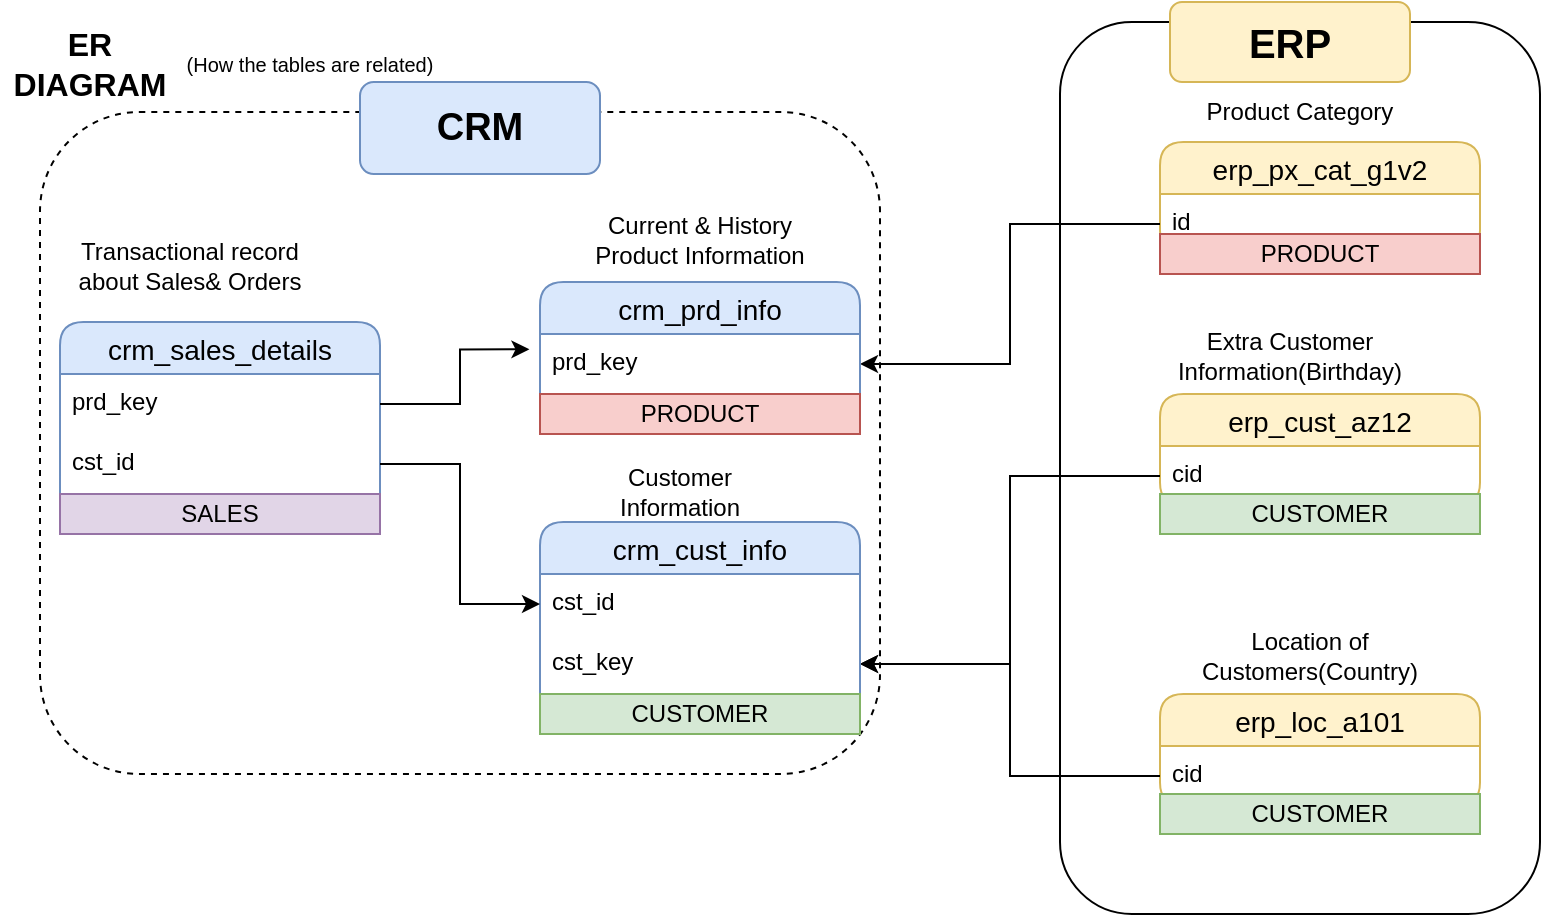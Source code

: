 <mxfile version="27.0.9">
  <diagram name="Page-1" id="bCaA82OJrYQQch35ZhYk">
    <mxGraphModel dx="873" dy="573" grid="1" gridSize="10" guides="1" tooltips="1" connect="1" arrows="1" fold="1" page="1" pageScale="1" pageWidth="850" pageHeight="1100" math="0" shadow="0">
      <root>
        <mxCell id="0" />
        <mxCell id="1" parent="0" />
        <mxCell id="InoNjXa1tAG902fNVoUi-2" value="ER DIAGRAM" style="text;html=1;align=center;verticalAlign=middle;whiteSpace=wrap;rounded=0;fontStyle=1;fontSize=16;" vertex="1" parent="1">
          <mxGeometry x="20" y="20" width="90" height="30" as="geometry" />
        </mxCell>
        <mxCell id="InoNjXa1tAG902fNVoUi-3" value="(How the tables are related)" style="text;html=1;align=center;verticalAlign=middle;whiteSpace=wrap;rounded=0;fontSize=10;" vertex="1" parent="1">
          <mxGeometry x="90" y="20" width="170" height="30" as="geometry" />
        </mxCell>
        <mxCell id="InoNjXa1tAG902fNVoUi-33" value="erp_px_cat_g1v2" style="swimlane;fontStyle=0;childLayout=stackLayout;horizontal=1;startSize=26;horizontalStack=0;resizeParent=1;resizeParentMax=0;resizeLast=0;collapsible=1;marginBottom=0;align=center;fontSize=14;rounded=1;fillColor=#fff2cc;strokeColor=#d6b656;" vertex="1" parent="1">
          <mxGeometry x="600" y="74" width="160" height="56" as="geometry" />
        </mxCell>
        <mxCell id="InoNjXa1tAG902fNVoUi-34" value="id" style="text;strokeColor=none;fillColor=none;spacingLeft=4;spacingRight=4;overflow=hidden;rotatable=0;points=[[0,0.5],[1,0.5]];portConstraint=eastwest;fontSize=12;whiteSpace=wrap;html=1;" vertex="1" parent="InoNjXa1tAG902fNVoUi-33">
          <mxGeometry y="26" width="160" height="30" as="geometry" />
        </mxCell>
        <mxCell id="InoNjXa1tAG902fNVoUi-37" value="erp_cust_az12" style="swimlane;fontStyle=0;childLayout=stackLayout;horizontal=1;startSize=26;horizontalStack=0;resizeParent=1;resizeParentMax=0;resizeLast=0;collapsible=1;marginBottom=0;align=center;fontSize=14;rounded=1;fillColor=#fff2cc;strokeColor=#d6b656;" vertex="1" parent="1">
          <mxGeometry x="600" y="200" width="160" height="56" as="geometry" />
        </mxCell>
        <mxCell id="InoNjXa1tAG902fNVoUi-38" value="cid" style="text;strokeColor=none;fillColor=none;spacingLeft=4;spacingRight=4;overflow=hidden;rotatable=0;points=[[0,0.5],[1,0.5]];portConstraint=eastwest;fontSize=12;whiteSpace=wrap;html=1;" vertex="1" parent="InoNjXa1tAG902fNVoUi-37">
          <mxGeometry y="26" width="160" height="30" as="geometry" />
        </mxCell>
        <mxCell id="InoNjXa1tAG902fNVoUi-39" value="erp_loc_a101" style="swimlane;fontStyle=0;childLayout=stackLayout;horizontal=1;startSize=26;horizontalStack=0;resizeParent=1;resizeParentMax=0;resizeLast=0;collapsible=1;marginBottom=0;align=center;fontSize=14;rounded=1;fillColor=#fff2cc;strokeColor=#d6b656;" vertex="1" parent="1">
          <mxGeometry x="600" y="350" width="160" height="56" as="geometry" />
        </mxCell>
        <mxCell id="InoNjXa1tAG902fNVoUi-40" value="cid" style="text;strokeColor=none;fillColor=none;spacingLeft=4;spacingRight=4;overflow=hidden;rotatable=0;points=[[0,0.5],[1,0.5]];portConstraint=eastwest;fontSize=12;whiteSpace=wrap;html=1;" vertex="1" parent="InoNjXa1tAG902fNVoUi-39">
          <mxGeometry y="26" width="160" height="30" as="geometry" />
        </mxCell>
        <mxCell id="InoNjXa1tAG902fNVoUi-42" style="edgeStyle=orthogonalEdgeStyle;rounded=0;orthogonalLoop=1;jettySize=auto;html=1;entryX=1;entryY=0.5;entryDx=0;entryDy=0;" edge="1" parent="1" source="InoNjXa1tAG902fNVoUi-34" target="InoNjXa1tAG902fNVoUi-22">
          <mxGeometry relative="1" as="geometry" />
        </mxCell>
        <mxCell id="InoNjXa1tAG902fNVoUi-43" style="edgeStyle=orthogonalEdgeStyle;rounded=0;orthogonalLoop=1;jettySize=auto;html=1;entryX=1;entryY=0.5;entryDx=0;entryDy=0;" edge="1" parent="1" source="InoNjXa1tAG902fNVoUi-38" target="InoNjXa1tAG902fNVoUi-26">
          <mxGeometry relative="1" as="geometry" />
        </mxCell>
        <mxCell id="InoNjXa1tAG902fNVoUi-47" style="edgeStyle=orthogonalEdgeStyle;rounded=0;orthogonalLoop=1;jettySize=auto;html=1;entryX=1;entryY=0.5;entryDx=0;entryDy=0;" edge="1" parent="1" source="InoNjXa1tAG902fNVoUi-40" target="InoNjXa1tAG902fNVoUi-26">
          <mxGeometry relative="1" as="geometry" />
        </mxCell>
        <mxCell id="InoNjXa1tAG902fNVoUi-51" value="Product Category" style="text;html=1;align=center;verticalAlign=middle;whiteSpace=wrap;rounded=0;" vertex="1" parent="1">
          <mxGeometry x="590" y="44" width="160" height="30" as="geometry" />
        </mxCell>
        <mxCell id="InoNjXa1tAG902fNVoUi-52" value="Extra Customer Information(Birthday)" style="text;html=1;align=center;verticalAlign=middle;whiteSpace=wrap;rounded=0;" vertex="1" parent="1">
          <mxGeometry x="580" y="166" width="170" height="30" as="geometry" />
        </mxCell>
        <mxCell id="InoNjXa1tAG902fNVoUi-53" value="Location of Customers(Country)" style="text;html=1;align=center;verticalAlign=middle;whiteSpace=wrap;rounded=0;" vertex="1" parent="1">
          <mxGeometry x="590" y="316" width="170" height="30" as="geometry" />
        </mxCell>
        <mxCell id="InoNjXa1tAG902fNVoUi-54" value="" style="rounded=1;whiteSpace=wrap;html=1;fillColor=none;dashed=1;" vertex="1" parent="1">
          <mxGeometry x="40" y="59" width="420" height="331" as="geometry" />
        </mxCell>
        <mxCell id="InoNjXa1tAG902fNVoUi-78" value="" style="group" vertex="1" connectable="0" parent="1">
          <mxGeometry x="50" y="108" width="400" height="242" as="geometry" />
        </mxCell>
        <mxCell id="InoNjXa1tAG902fNVoUi-17" value="crm_sales_details" style="swimlane;fontStyle=0;childLayout=stackLayout;horizontal=1;startSize=26;horizontalStack=0;resizeParent=1;resizeParentMax=0;resizeLast=0;collapsible=1;marginBottom=0;align=center;fontSize=14;fillColor=#dae8fc;strokeColor=#6c8ebf;rounded=1;" vertex="1" parent="InoNjXa1tAG902fNVoUi-78">
          <mxGeometry y="56" width="160" height="106" as="geometry" />
        </mxCell>
        <mxCell id="InoNjXa1tAG902fNVoUi-18" value="prd_key" style="text;strokeColor=none;fillColor=none;spacingLeft=4;spacingRight=4;overflow=hidden;rotatable=0;points=[[0,0.5],[1,0.5]];portConstraint=eastwest;fontSize=12;whiteSpace=wrap;html=1;" vertex="1" parent="InoNjXa1tAG902fNVoUi-17">
          <mxGeometry y="26" width="160" height="30" as="geometry" />
        </mxCell>
        <mxCell id="InoNjXa1tAG902fNVoUi-19" value="cst_id" style="text;strokeColor=none;fillColor=none;spacingLeft=4;spacingRight=4;overflow=hidden;rotatable=0;points=[[0,0.5],[1,0.5]];portConstraint=eastwest;fontSize=12;whiteSpace=wrap;html=1;" vertex="1" parent="InoNjXa1tAG902fNVoUi-17">
          <mxGeometry y="56" width="160" height="30" as="geometry" />
        </mxCell>
        <mxCell id="InoNjXa1tAG902fNVoUi-94" value="SALES" style="text;html=1;strokeColor=#9673a6;fillColor=#e1d5e7;align=center;verticalAlign=middle;whiteSpace=wrap;overflow=hidden;" vertex="1" parent="InoNjXa1tAG902fNVoUi-17">
          <mxGeometry y="86" width="160" height="20" as="geometry" />
        </mxCell>
        <mxCell id="InoNjXa1tAG902fNVoUi-21" value="crm_prd_info" style="swimlane;fontStyle=0;childLayout=stackLayout;horizontal=1;startSize=26;horizontalStack=0;resizeParent=1;resizeParentMax=0;resizeLast=0;collapsible=1;marginBottom=0;align=center;fontSize=14;fillColor=#dae8fc;strokeColor=#6c8ebf;rounded=1;" vertex="1" parent="InoNjXa1tAG902fNVoUi-78">
          <mxGeometry x="240" y="36" width="160" height="76" as="geometry" />
        </mxCell>
        <mxCell id="InoNjXa1tAG902fNVoUi-22" value="prd_key" style="text;strokeColor=none;fillColor=none;spacingLeft=4;spacingRight=4;overflow=hidden;rotatable=0;points=[[0,0.5],[1,0.5]];portConstraint=eastwest;fontSize=12;whiteSpace=wrap;html=1;" vertex="1" parent="InoNjXa1tAG902fNVoUi-21">
          <mxGeometry y="26" width="160" height="30" as="geometry" />
        </mxCell>
        <mxCell id="InoNjXa1tAG902fNVoUi-91" value="PRODUCT" style="text;html=1;strokeColor=#b85450;fillColor=#f8cecc;align=center;verticalAlign=middle;whiteSpace=wrap;overflow=hidden;" vertex="1" parent="InoNjXa1tAG902fNVoUi-21">
          <mxGeometry y="56" width="160" height="20" as="geometry" />
        </mxCell>
        <mxCell id="InoNjXa1tAG902fNVoUi-24" value="crm_cust_info" style="swimlane;fontStyle=0;childLayout=stackLayout;horizontal=1;startSize=26;horizontalStack=0;resizeParent=1;resizeParentMax=0;resizeLast=0;collapsible=1;marginBottom=0;align=center;fontSize=14;fillColor=#dae8fc;strokeColor=#6c8ebf;rounded=1;" vertex="1" parent="InoNjXa1tAG902fNVoUi-78">
          <mxGeometry x="240" y="156" width="160" height="106" as="geometry" />
        </mxCell>
        <mxCell id="InoNjXa1tAG902fNVoUi-25" value="cst_id" style="text;strokeColor=none;fillColor=none;spacingLeft=4;spacingRight=4;overflow=hidden;rotatable=0;points=[[0,0.5],[1,0.5]];portConstraint=eastwest;fontSize=12;whiteSpace=wrap;html=1;" vertex="1" parent="InoNjXa1tAG902fNVoUi-24">
          <mxGeometry y="26" width="160" height="30" as="geometry" />
        </mxCell>
        <mxCell id="InoNjXa1tAG902fNVoUi-26" value="cst_key" style="text;strokeColor=none;fillColor=none;spacingLeft=4;spacingRight=4;overflow=hidden;rotatable=0;points=[[0,0.5],[1,0.5]];portConstraint=eastwest;fontSize=12;whiteSpace=wrap;html=1;" vertex="1" parent="InoNjXa1tAG902fNVoUi-24">
          <mxGeometry y="56" width="160" height="30" as="geometry" />
        </mxCell>
        <mxCell id="InoNjXa1tAG902fNVoUi-93" value="CUSTOMER" style="text;html=1;strokeColor=#82b366;fillColor=#d5e8d4;align=center;verticalAlign=middle;whiteSpace=wrap;overflow=hidden;" vertex="1" parent="InoNjXa1tAG902fNVoUi-24">
          <mxGeometry y="86" width="160" height="20" as="geometry" />
        </mxCell>
        <mxCell id="InoNjXa1tAG902fNVoUi-27" style="edgeStyle=orthogonalEdgeStyle;rounded=0;orthogonalLoop=1;jettySize=auto;html=1;entryX=-0.033;entryY=0.256;entryDx=0;entryDy=0;entryPerimeter=0;" edge="1" parent="InoNjXa1tAG902fNVoUi-78" source="InoNjXa1tAG902fNVoUi-18" target="InoNjXa1tAG902fNVoUi-22">
          <mxGeometry relative="1" as="geometry" />
        </mxCell>
        <mxCell id="InoNjXa1tAG902fNVoUi-28" style="edgeStyle=orthogonalEdgeStyle;rounded=0;orthogonalLoop=1;jettySize=auto;html=1;entryX=0;entryY=0.5;entryDx=0;entryDy=0;" edge="1" parent="InoNjXa1tAG902fNVoUi-78" source="InoNjXa1tAG902fNVoUi-19" target="InoNjXa1tAG902fNVoUi-25">
          <mxGeometry relative="1" as="geometry" />
        </mxCell>
        <mxCell id="InoNjXa1tAG902fNVoUi-48" value="Transactional record about Sales&amp;amp; Orders" style="text;html=1;align=center;verticalAlign=middle;whiteSpace=wrap;rounded=0;" vertex="1" parent="InoNjXa1tAG902fNVoUi-78">
          <mxGeometry y="13" width="130" height="30" as="geometry" />
        </mxCell>
        <mxCell id="InoNjXa1tAG902fNVoUi-49" value="Current &amp;amp; History Product Information" style="text;html=1;align=center;verticalAlign=middle;whiteSpace=wrap;rounded=0;" vertex="1" parent="InoNjXa1tAG902fNVoUi-78">
          <mxGeometry x="260" width="120" height="30" as="geometry" />
        </mxCell>
        <mxCell id="InoNjXa1tAG902fNVoUi-50" value="Customer Information" style="text;html=1;align=center;verticalAlign=middle;whiteSpace=wrap;rounded=0;" vertex="1" parent="InoNjXa1tAG902fNVoUi-78">
          <mxGeometry x="260" y="126" width="100" height="30" as="geometry" />
        </mxCell>
        <mxCell id="InoNjXa1tAG902fNVoUi-79" value="CRM" style="rounded=1;whiteSpace=wrap;html=1;fillColor=#dae8fc;strokeColor=#6c8ebf;fontStyle=1;fontSize=19;" vertex="1" parent="1">
          <mxGeometry x="200" y="44" width="120" height="46" as="geometry" />
        </mxCell>
        <mxCell id="InoNjXa1tAG902fNVoUi-87" value="" style="rounded=1;whiteSpace=wrap;html=1;fillColor=none;" vertex="1" parent="1">
          <mxGeometry x="550" y="14" width="240" height="446" as="geometry" />
        </mxCell>
        <mxCell id="InoNjXa1tAG902fNVoUi-88" value="ERP" style="rounded=1;whiteSpace=wrap;html=1;fillColor=#fff2cc;strokeColor=#d6b656;fontStyle=1;fontSize=20;" vertex="1" parent="1">
          <mxGeometry x="605" y="4" width="120" height="40" as="geometry" />
        </mxCell>
        <mxCell id="InoNjXa1tAG902fNVoUi-89" value="CUSTOMER" style="text;html=1;strokeColor=#82b366;fillColor=#d5e8d4;align=center;verticalAlign=middle;whiteSpace=wrap;overflow=hidden;" vertex="1" parent="1">
          <mxGeometry x="600" y="250" width="160" height="20" as="geometry" />
        </mxCell>
        <mxCell id="InoNjXa1tAG902fNVoUi-90" value="PRODUCT" style="text;html=1;strokeColor=#b85450;fillColor=#f8cecc;align=center;verticalAlign=middle;whiteSpace=wrap;overflow=hidden;" vertex="1" parent="1">
          <mxGeometry x="600" y="120" width="160" height="20" as="geometry" />
        </mxCell>
        <mxCell id="InoNjXa1tAG902fNVoUi-92" value="CUSTOMER" style="text;html=1;strokeColor=#82b366;fillColor=#d5e8d4;align=center;verticalAlign=middle;whiteSpace=wrap;overflow=hidden;" vertex="1" parent="1">
          <mxGeometry x="600" y="400" width="160" height="20" as="geometry" />
        </mxCell>
      </root>
    </mxGraphModel>
  </diagram>
</mxfile>
